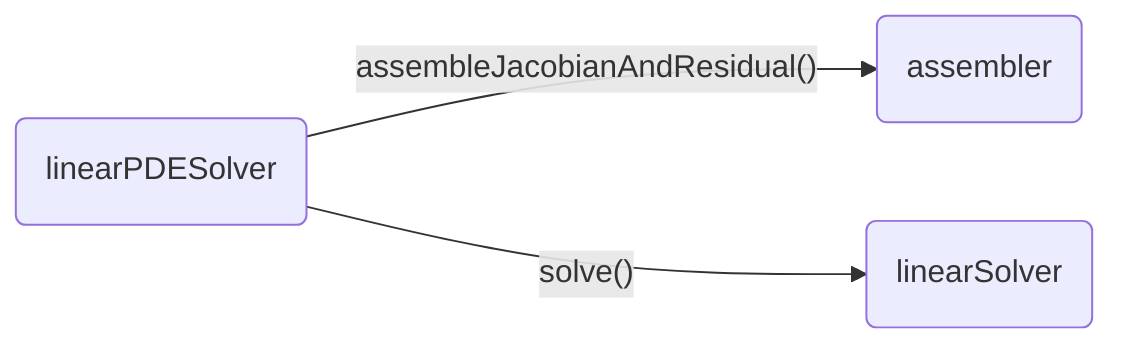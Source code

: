 flowchart LR
    A(linearPDESolver) -->|"assembleJacobianAndResidual()"| B(assembler)
    A -->|"solve()"| C(linearSolver)
    click A "./newtonsolver.html"
    click B "./assembler.html"
    click C "./linearsolver.html"